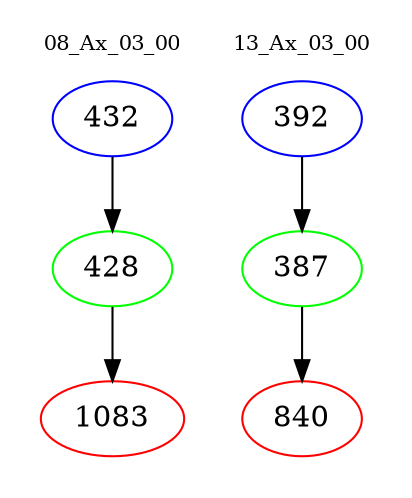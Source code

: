 digraph{
subgraph cluster_0 {
color = white
label = "08_Ax_03_00";
fontsize=10;
T0_432 [label="432", color="blue"]
T0_432 -> T0_428 [color="black"]
T0_428 [label="428", color="green"]
T0_428 -> T0_1083 [color="black"]
T0_1083 [label="1083", color="red"]
}
subgraph cluster_1 {
color = white
label = "13_Ax_03_00";
fontsize=10;
T1_392 [label="392", color="blue"]
T1_392 -> T1_387 [color="black"]
T1_387 [label="387", color="green"]
T1_387 -> T1_840 [color="black"]
T1_840 [label="840", color="red"]
}
}
